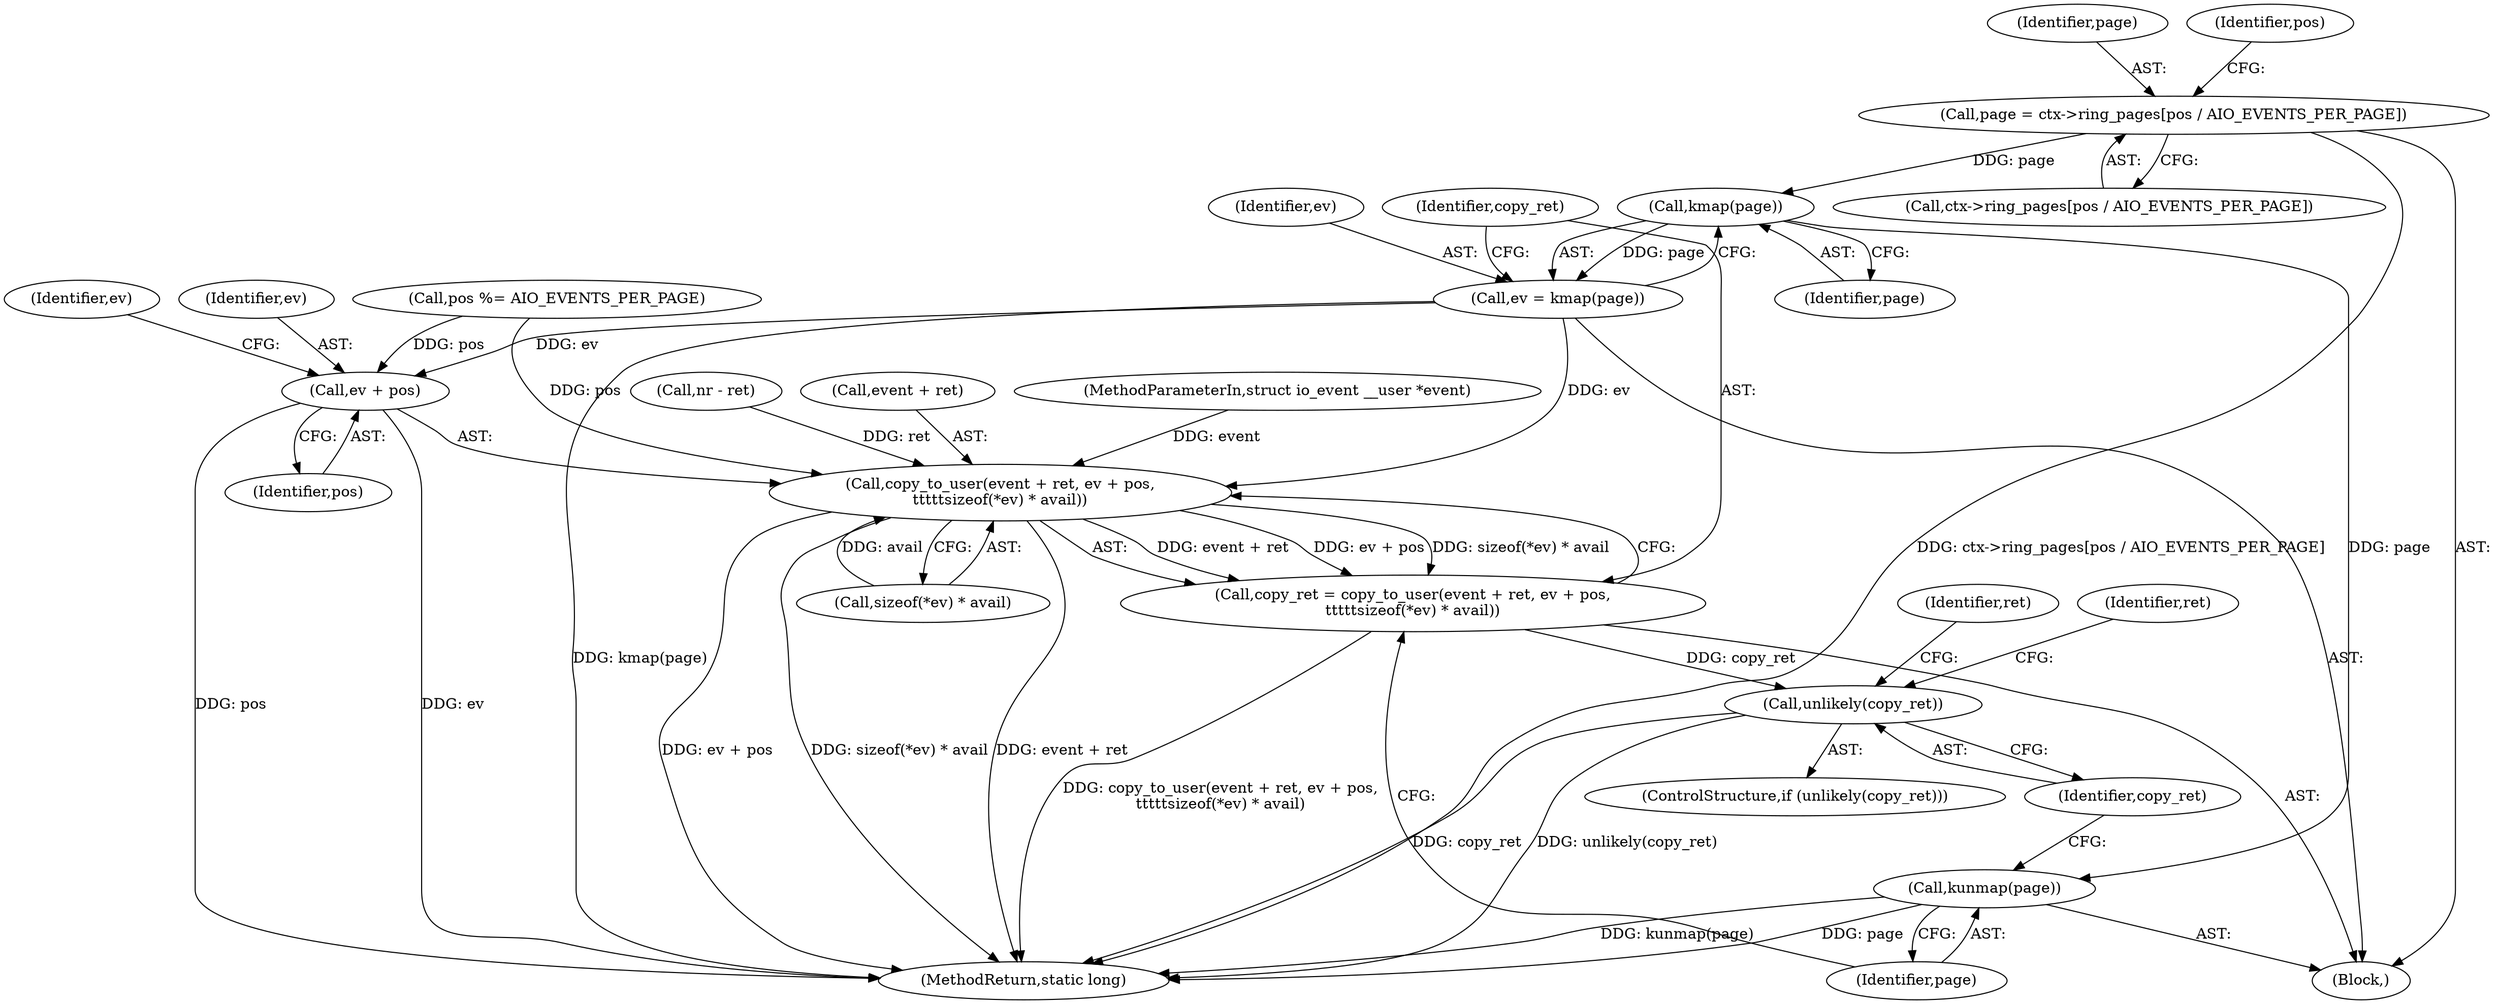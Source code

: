 digraph "0_linux_edfbbf388f293d70bf4b7c0bc38774d05e6f711a@array" {
"1000199" [label="(Call,page = ctx->ring_pages[pos / AIO_EVENTS_PER_PAGE])"];
"1000213" [label="(Call,kmap(page))"];
"1000211" [label="(Call,ev = kmap(page))"];
"1000217" [label="(Call,copy_to_user(event + ret, ev + pos,\n\t\t\t\t\tsizeof(*ev) * avail))"];
"1000215" [label="(Call,copy_ret = copy_to_user(event + ret, ev + pos,\n\t\t\t\t\tsizeof(*ev) * avail))"];
"1000232" [label="(Call,unlikely(copy_ret))"];
"1000221" [label="(Call,ev + pos)"];
"1000229" [label="(Call,kunmap(page))"];
"1000227" [label="(Identifier,ev)"];
"1000191" [label="(Call,nr - ret)"];
"1000217" [label="(Call,copy_to_user(event + ret, ev + pos,\n\t\t\t\t\tsizeof(*ev) * avail))"];
"1000229" [label="(Call,kunmap(page))"];
"1000232" [label="(Call,unlikely(copy_ret))"];
"1000201" [label="(Call,ctx->ring_pages[pos / AIO_EVENTS_PER_PAGE])"];
"1000213" [label="(Call,kmap(page))"];
"1000216" [label="(Identifier,copy_ret)"];
"1000223" [label="(Identifier,pos)"];
"1000218" [label="(Call,event + ret)"];
"1000236" [label="(Identifier,ret)"];
"1000224" [label="(Call,sizeof(*ev) * avail)"];
"1000200" [label="(Identifier,page)"];
"1000214" [label="(Identifier,page)"];
"1000209" [label="(Identifier,pos)"];
"1000241" [label="(Identifier,ret)"];
"1000221" [label="(Call,ev + pos)"];
"1000103" [label="(MethodParameterIn,struct io_event __user *event)"];
"1000199" [label="(Call,page = ctx->ring_pages[pos / AIO_EVENTS_PER_PAGE])"];
"1000211" [label="(Call,ev = kmap(page))"];
"1000231" [label="(ControlStructure,if (unlikely(copy_ret)))"];
"1000233" [label="(Identifier,copy_ret)"];
"1000208" [label="(Call,pos %= AIO_EVENTS_PER_PAGE)"];
"1000285" [label="(MethodReturn,static long)"];
"1000215" [label="(Call,copy_ret = copy_to_user(event + ret, ev + pos,\n\t\t\t\t\tsizeof(*ev) * avail))"];
"1000230" [label="(Identifier,page)"];
"1000166" [label="(Block,)"];
"1000222" [label="(Identifier,ev)"];
"1000212" [label="(Identifier,ev)"];
"1000199" -> "1000166"  [label="AST: "];
"1000199" -> "1000201"  [label="CFG: "];
"1000200" -> "1000199"  [label="AST: "];
"1000201" -> "1000199"  [label="AST: "];
"1000209" -> "1000199"  [label="CFG: "];
"1000199" -> "1000285"  [label="DDG: ctx->ring_pages[pos / AIO_EVENTS_PER_PAGE]"];
"1000199" -> "1000213"  [label="DDG: page"];
"1000213" -> "1000211"  [label="AST: "];
"1000213" -> "1000214"  [label="CFG: "];
"1000214" -> "1000213"  [label="AST: "];
"1000211" -> "1000213"  [label="CFG: "];
"1000213" -> "1000211"  [label="DDG: page"];
"1000213" -> "1000229"  [label="DDG: page"];
"1000211" -> "1000166"  [label="AST: "];
"1000212" -> "1000211"  [label="AST: "];
"1000216" -> "1000211"  [label="CFG: "];
"1000211" -> "1000285"  [label="DDG: kmap(page)"];
"1000211" -> "1000217"  [label="DDG: ev"];
"1000211" -> "1000221"  [label="DDG: ev"];
"1000217" -> "1000215"  [label="AST: "];
"1000217" -> "1000224"  [label="CFG: "];
"1000218" -> "1000217"  [label="AST: "];
"1000221" -> "1000217"  [label="AST: "];
"1000224" -> "1000217"  [label="AST: "];
"1000215" -> "1000217"  [label="CFG: "];
"1000217" -> "1000285"  [label="DDG: ev + pos"];
"1000217" -> "1000285"  [label="DDG: event + ret"];
"1000217" -> "1000285"  [label="DDG: sizeof(*ev) * avail"];
"1000217" -> "1000215"  [label="DDG: event + ret"];
"1000217" -> "1000215"  [label="DDG: ev + pos"];
"1000217" -> "1000215"  [label="DDG: sizeof(*ev) * avail"];
"1000103" -> "1000217"  [label="DDG: event"];
"1000191" -> "1000217"  [label="DDG: ret"];
"1000208" -> "1000217"  [label="DDG: pos"];
"1000224" -> "1000217"  [label="DDG: avail"];
"1000215" -> "1000166"  [label="AST: "];
"1000216" -> "1000215"  [label="AST: "];
"1000230" -> "1000215"  [label="CFG: "];
"1000215" -> "1000285"  [label="DDG: copy_to_user(event + ret, ev + pos,\n\t\t\t\t\tsizeof(*ev) * avail)"];
"1000215" -> "1000232"  [label="DDG: copy_ret"];
"1000232" -> "1000231"  [label="AST: "];
"1000232" -> "1000233"  [label="CFG: "];
"1000233" -> "1000232"  [label="AST: "];
"1000236" -> "1000232"  [label="CFG: "];
"1000241" -> "1000232"  [label="CFG: "];
"1000232" -> "1000285"  [label="DDG: copy_ret"];
"1000232" -> "1000285"  [label="DDG: unlikely(copy_ret)"];
"1000221" -> "1000223"  [label="CFG: "];
"1000222" -> "1000221"  [label="AST: "];
"1000223" -> "1000221"  [label="AST: "];
"1000227" -> "1000221"  [label="CFG: "];
"1000221" -> "1000285"  [label="DDG: pos"];
"1000221" -> "1000285"  [label="DDG: ev"];
"1000208" -> "1000221"  [label="DDG: pos"];
"1000229" -> "1000166"  [label="AST: "];
"1000229" -> "1000230"  [label="CFG: "];
"1000230" -> "1000229"  [label="AST: "];
"1000233" -> "1000229"  [label="CFG: "];
"1000229" -> "1000285"  [label="DDG: kunmap(page)"];
"1000229" -> "1000285"  [label="DDG: page"];
}
